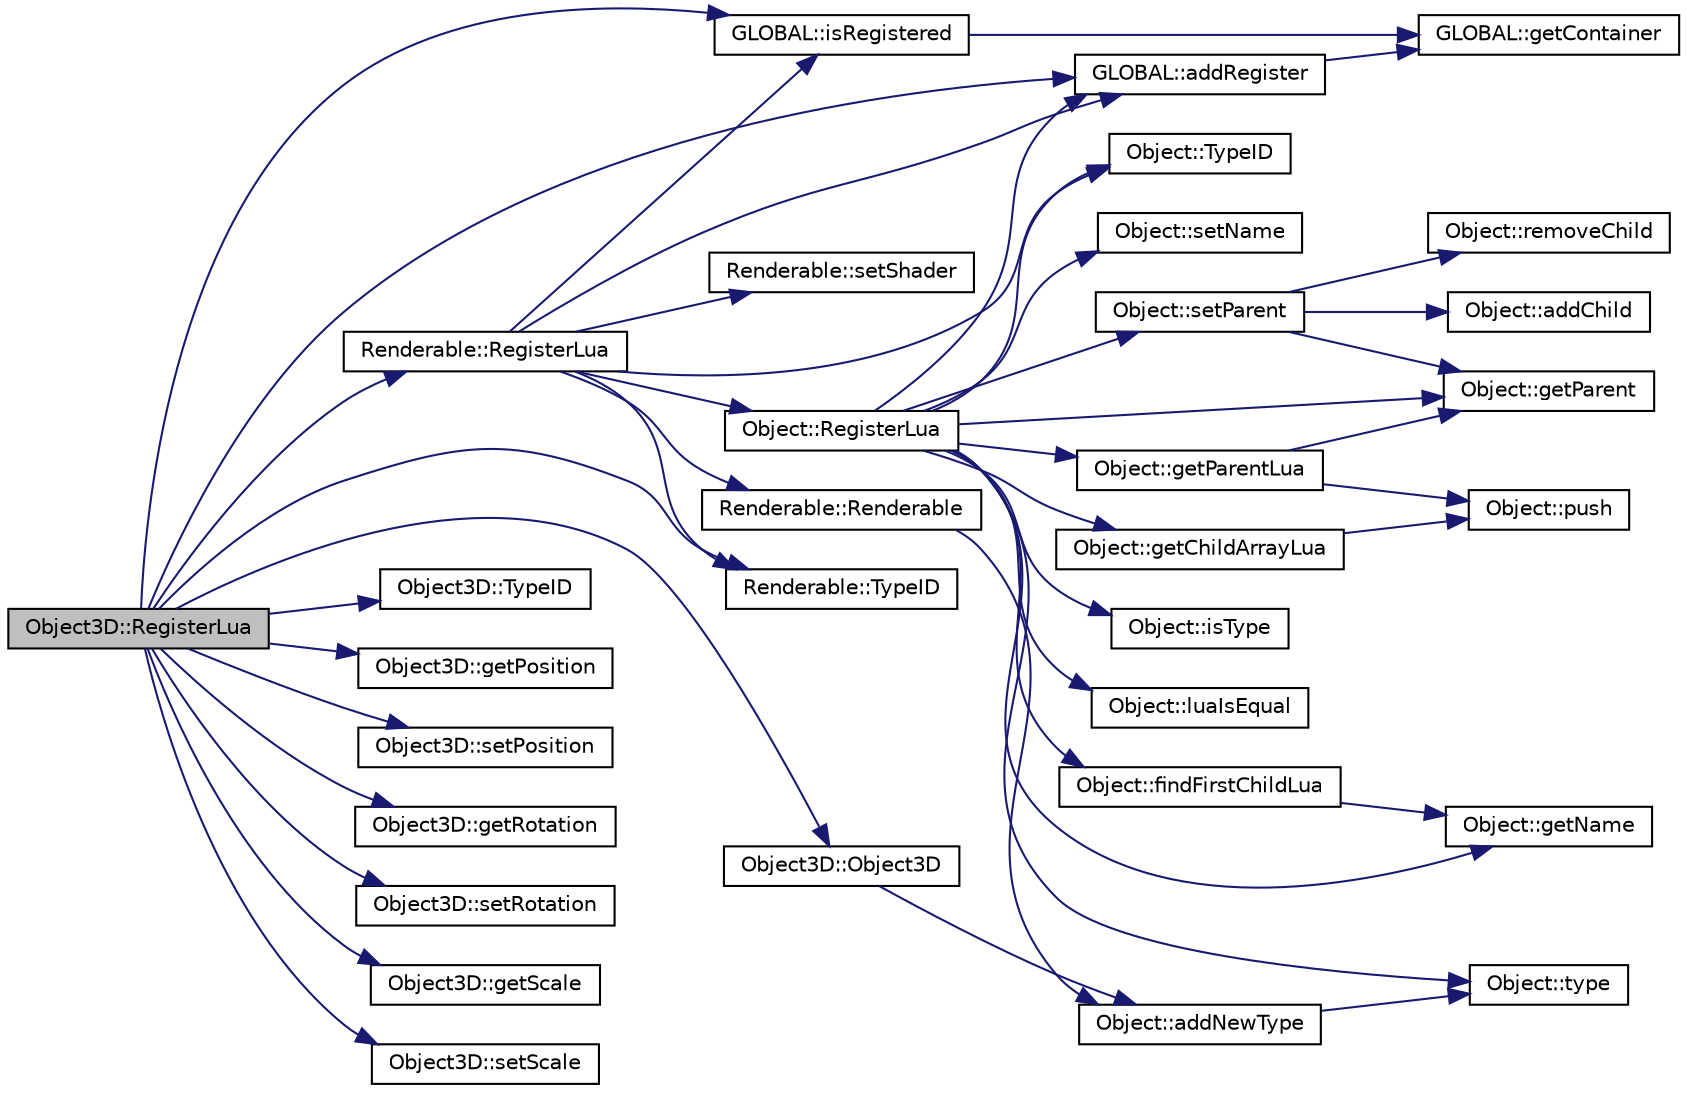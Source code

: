 digraph "Object3D::RegisterLua"
{
  edge [fontname="Helvetica",fontsize="10",labelfontname="Helvetica",labelfontsize="10"];
  node [fontname="Helvetica",fontsize="10",shape=record];
  rankdir="LR";
  Node1 [label="Object3D::RegisterLua",height=0.2,width=0.4,color="black", fillcolor="grey75", style="filled", fontcolor="black"];
  Node1 -> Node2 [color="midnightblue",fontsize="10",style="solid",fontname="Helvetica"];
  Node2 [label="GLOBAL::isRegistered",height=0.2,width=0.4,color="black", fillcolor="white", style="filled",URL="$namespace_g_l_o_b_a_l.html#a2694bc250653b6da682a4536a396298e"];
  Node2 -> Node3 [color="midnightblue",fontsize="10",style="solid",fontname="Helvetica"];
  Node3 [label="GLOBAL::getContainer",height=0.2,width=0.4,color="black", fillcolor="white", style="filled",URL="$namespace_g_l_o_b_a_l.html#a48421068f5a2961b446e71f3dba107e1"];
  Node1 -> Node4 [color="midnightblue",fontsize="10",style="solid",fontname="Helvetica"];
  Node4 [label="Renderable::TypeID",height=0.2,width=0.4,color="black", fillcolor="white", style="filled",URL="$class_renderable.html#a06154a610172db7c405e6e5950c7d72c"];
  Node1 -> Node5 [color="midnightblue",fontsize="10",style="solid",fontname="Helvetica"];
  Node5 [label="Renderable::RegisterLua",height=0.2,width=0.4,color="black", fillcolor="white", style="filled",URL="$class_renderable.html#ad4dc2f8934e00c6b48ac6376c4cd7d86"];
  Node5 -> Node2 [color="midnightblue",fontsize="10",style="solid",fontname="Helvetica"];
  Node5 -> Node6 [color="midnightblue",fontsize="10",style="solid",fontname="Helvetica"];
  Node6 [label="Object::TypeID",height=0.2,width=0.4,color="black", fillcolor="white", style="filled",URL="$class_object.html#adbb5326be3714f3ec41e783350ba9db0"];
  Node5 -> Node7 [color="midnightblue",fontsize="10",style="solid",fontname="Helvetica"];
  Node7 [label="Object::RegisterLua",height=0.2,width=0.4,color="black", fillcolor="white", style="filled",URL="$class_object.html#a928464bf68f63bbfb71e6e9ceb21bbb4"];
  Node7 -> Node8 [color="midnightblue",fontsize="10",style="solid",fontname="Helvetica"];
  Node8 [label="GLOBAL::addRegister",height=0.2,width=0.4,color="black", fillcolor="white", style="filled",URL="$namespace_g_l_o_b_a_l.html#a232ab9edd3a847771c8ab47813a21c14"];
  Node8 -> Node3 [color="midnightblue",fontsize="10",style="solid",fontname="Helvetica"];
  Node7 -> Node6 [color="midnightblue",fontsize="10",style="solid",fontname="Helvetica"];
  Node7 -> Node9 [color="midnightblue",fontsize="10",style="solid",fontname="Helvetica"];
  Node9 [label="Object::getName",height=0.2,width=0.4,color="black", fillcolor="white", style="filled",URL="$class_object.html#a6390f4fca865dc59e3442e9f0fb6bd5e"];
  Node7 -> Node10 [color="midnightblue",fontsize="10",style="solid",fontname="Helvetica"];
  Node10 [label="Object::setName",height=0.2,width=0.4,color="black", fillcolor="white", style="filled",URL="$class_object.html#a741baf738c82a3f9186d7ff1374c3763"];
  Node7 -> Node11 [color="midnightblue",fontsize="10",style="solid",fontname="Helvetica"];
  Node11 [label="Object::getChildArrayLua",height=0.2,width=0.4,color="black", fillcolor="white", style="filled",URL="$class_object.html#a55337766a87d3b86b74f5d96c2ae932d"];
  Node11 -> Node12 [color="midnightblue",fontsize="10",style="solid",fontname="Helvetica"];
  Node12 [label="Object::push",height=0.2,width=0.4,color="black", fillcolor="white", style="filled",URL="$class_object.html#a0e9a540d7260cb67a9f96a1244873fba"];
  Node7 -> Node13 [color="midnightblue",fontsize="10",style="solid",fontname="Helvetica"];
  Node13 [label="Object::getParent",height=0.2,width=0.4,color="black", fillcolor="white", style="filled",URL="$class_object.html#adf49dfc9ded6c7b527c40518bf8e7565"];
  Node7 -> Node14 [color="midnightblue",fontsize="10",style="solid",fontname="Helvetica"];
  Node14 [label="Object::setParent",height=0.2,width=0.4,color="black", fillcolor="white", style="filled",URL="$class_object.html#ac9bc4638b6bbf57b9421f58f87d1c5ac"];
  Node14 -> Node13 [color="midnightblue",fontsize="10",style="solid",fontname="Helvetica"];
  Node14 -> Node15 [color="midnightblue",fontsize="10",style="solid",fontname="Helvetica"];
  Node15 [label="Object::removeChild",height=0.2,width=0.4,color="black", fillcolor="white", style="filled",URL="$class_object.html#af10570c0792e70b6a135af53559f9e19"];
  Node14 -> Node16 [color="midnightblue",fontsize="10",style="solid",fontname="Helvetica"];
  Node16 [label="Object::addChild",height=0.2,width=0.4,color="black", fillcolor="white", style="filled",URL="$class_object.html#a599e52a38e2a5e605d4247393f941ab9"];
  Node7 -> Node17 [color="midnightblue",fontsize="10",style="solid",fontname="Helvetica"];
  Node17 [label="Object::getParentLua",height=0.2,width=0.4,color="black", fillcolor="white", style="filled",URL="$class_object.html#adbf055dfca18226397d6d3b9dd9467ef"];
  Node17 -> Node13 [color="midnightblue",fontsize="10",style="solid",fontname="Helvetica"];
  Node17 -> Node12 [color="midnightblue",fontsize="10",style="solid",fontname="Helvetica"];
  Node7 -> Node18 [color="midnightblue",fontsize="10",style="solid",fontname="Helvetica"];
  Node18 [label="Object::findFirstChildLua",height=0.2,width=0.4,color="black", fillcolor="white", style="filled",URL="$class_object.html#ab8d6d59726bd115047f427f23c901231"];
  Node18 -> Node9 [color="midnightblue",fontsize="10",style="solid",fontname="Helvetica"];
  Node7 -> Node19 [color="midnightblue",fontsize="10",style="solid",fontname="Helvetica"];
  Node19 [label="Object::isType",height=0.2,width=0.4,color="black", fillcolor="white", style="filled",URL="$class_object.html#aacbe0d82f8b9da6a614589bfeb107207"];
  Node7 -> Node20 [color="midnightblue",fontsize="10",style="solid",fontname="Helvetica"];
  Node20 [label="Object::luaIsEqual",height=0.2,width=0.4,color="black", fillcolor="white", style="filled",URL="$class_object.html#a1eebbd69a4c920d50cbc1df3e934512f"];
  Node7 -> Node21 [color="midnightblue",fontsize="10",style="solid",fontname="Helvetica"];
  Node21 [label="Object::type",height=0.2,width=0.4,color="black", fillcolor="white", style="filled",URL="$class_object.html#a4433fd7d9d5f2806e9b21a9dda623e51"];
  Node5 -> Node8 [color="midnightblue",fontsize="10",style="solid",fontname="Helvetica"];
  Node5 -> Node4 [color="midnightblue",fontsize="10",style="solid",fontname="Helvetica"];
  Node5 -> Node22 [color="midnightblue",fontsize="10",style="solid",fontname="Helvetica"];
  Node22 [label="Renderable::Renderable",height=0.2,width=0.4,color="black", fillcolor="white", style="filled",URL="$class_renderable.html#a97a0f6efd2a058dfb003e64e63bdb255"];
  Node22 -> Node23 [color="midnightblue",fontsize="10",style="solid",fontname="Helvetica"];
  Node23 [label="Object::addNewType",height=0.2,width=0.4,color="black", fillcolor="white", style="filled",URL="$class_object.html#acb87dc6630fa84f6054249db34cf682d"];
  Node23 -> Node21 [color="midnightblue",fontsize="10",style="solid",fontname="Helvetica"];
  Node5 -> Node24 [color="midnightblue",fontsize="10",style="solid",fontname="Helvetica"];
  Node24 [label="Renderable::setShader",height=0.2,width=0.4,color="black", fillcolor="white", style="filled",URL="$class_renderable.html#aeb1e795d81876a10149387d2496af6c3"];
  Node1 -> Node8 [color="midnightblue",fontsize="10",style="solid",fontname="Helvetica"];
  Node1 -> Node25 [color="midnightblue",fontsize="10",style="solid",fontname="Helvetica"];
  Node25 [label="Object3D::TypeID",height=0.2,width=0.4,color="black", fillcolor="white", style="filled",URL="$class_object3_d.html#ab02e3662bcf92afc53d2faff19aa1e74"];
  Node1 -> Node26 [color="midnightblue",fontsize="10",style="solid",fontname="Helvetica"];
  Node26 [label="Object3D::Object3D",height=0.2,width=0.4,color="black", fillcolor="white", style="filled",URL="$class_object3_d.html#ae3a1b17fb43ab59f5cf7b0ee21b9120b"];
  Node26 -> Node23 [color="midnightblue",fontsize="10",style="solid",fontname="Helvetica"];
  Node1 -> Node27 [color="midnightblue",fontsize="10",style="solid",fontname="Helvetica"];
  Node27 [label="Object3D::getPosition",height=0.2,width=0.4,color="black", fillcolor="white", style="filled",URL="$class_object3_d.html#a82668b5a99b0719ae976cbd983ba606e"];
  Node1 -> Node28 [color="midnightblue",fontsize="10",style="solid",fontname="Helvetica"];
  Node28 [label="Object3D::setPosition",height=0.2,width=0.4,color="black", fillcolor="white", style="filled",URL="$class_object3_d.html#a7f9968bf16fd461baf8ee3277636e913"];
  Node1 -> Node29 [color="midnightblue",fontsize="10",style="solid",fontname="Helvetica"];
  Node29 [label="Object3D::getRotation",height=0.2,width=0.4,color="black", fillcolor="white", style="filled",URL="$class_object3_d.html#a3b1b9d556999dfdee5c777fd9ad1faa1"];
  Node1 -> Node30 [color="midnightblue",fontsize="10",style="solid",fontname="Helvetica"];
  Node30 [label="Object3D::setRotation",height=0.2,width=0.4,color="black", fillcolor="white", style="filled",URL="$class_object3_d.html#a172caf9c749712f7e1c68396074db01a"];
  Node1 -> Node31 [color="midnightblue",fontsize="10",style="solid",fontname="Helvetica"];
  Node31 [label="Object3D::getScale",height=0.2,width=0.4,color="black", fillcolor="white", style="filled",URL="$class_object3_d.html#a1b6ea1ca5db706c5607c6649e770c416"];
  Node1 -> Node32 [color="midnightblue",fontsize="10",style="solid",fontname="Helvetica"];
  Node32 [label="Object3D::setScale",height=0.2,width=0.4,color="black", fillcolor="white", style="filled",URL="$class_object3_d.html#a3cfdbe3ad17ab1145197cb6473886b08"];
}
